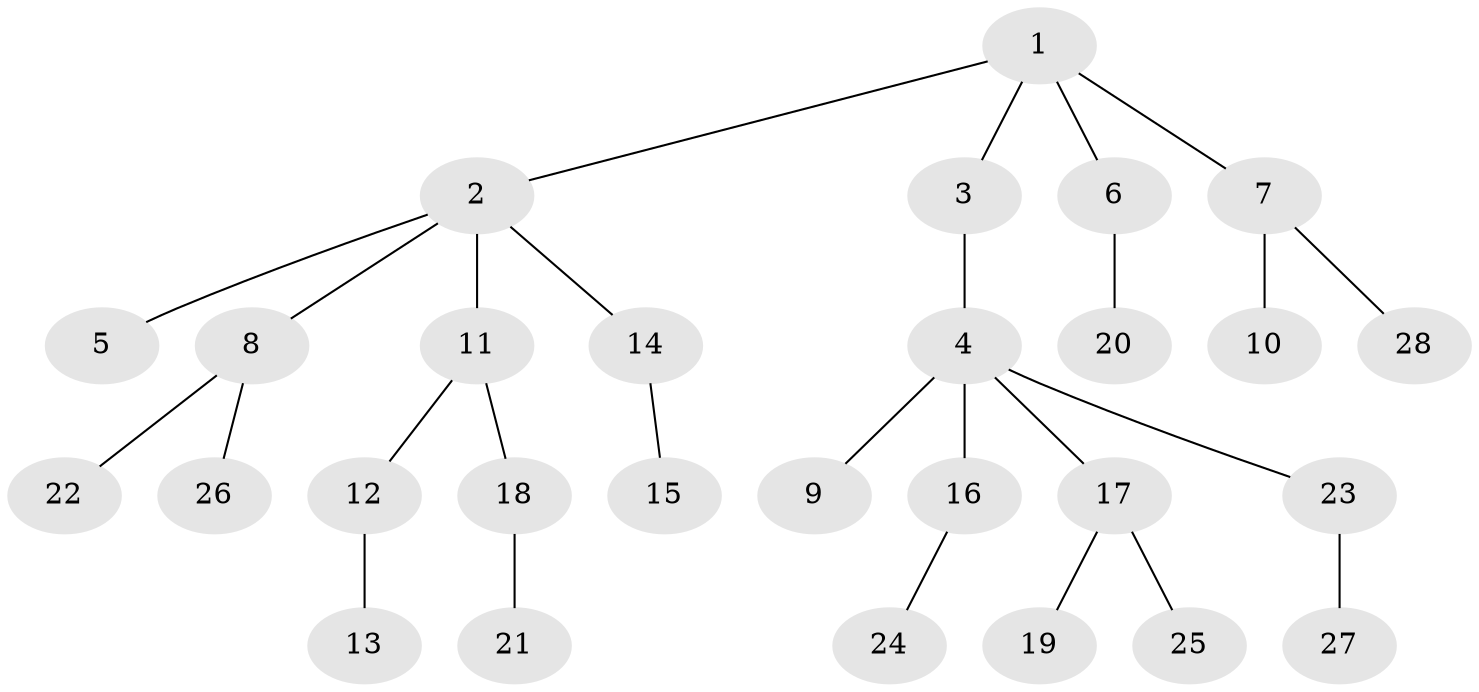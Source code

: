 // original degree distribution, {5: 0.03571428571428571, 2: 0.26785714285714285, 6: 0.017857142857142856, 4: 0.07142857142857142, 1: 0.48214285714285715, 3: 0.125}
// Generated by graph-tools (version 1.1) at 2025/36/03/09/25 02:36:42]
// undirected, 28 vertices, 27 edges
graph export_dot {
graph [start="1"]
  node [color=gray90,style=filled];
  1;
  2;
  3;
  4;
  5;
  6;
  7;
  8;
  9;
  10;
  11;
  12;
  13;
  14;
  15;
  16;
  17;
  18;
  19;
  20;
  21;
  22;
  23;
  24;
  25;
  26;
  27;
  28;
  1 -- 2 [weight=1.0];
  1 -- 3 [weight=1.0];
  1 -- 6 [weight=1.0];
  1 -- 7 [weight=1.0];
  2 -- 5 [weight=1.0];
  2 -- 8 [weight=1.0];
  2 -- 11 [weight=1.0];
  2 -- 14 [weight=1.0];
  3 -- 4 [weight=1.0];
  4 -- 9 [weight=1.0];
  4 -- 16 [weight=1.0];
  4 -- 17 [weight=1.0];
  4 -- 23 [weight=1.0];
  6 -- 20 [weight=1.0];
  7 -- 10 [weight=1.0];
  7 -- 28 [weight=1.0];
  8 -- 22 [weight=1.0];
  8 -- 26 [weight=1.0];
  11 -- 12 [weight=1.0];
  11 -- 18 [weight=1.0];
  12 -- 13 [weight=1.0];
  14 -- 15 [weight=1.0];
  16 -- 24 [weight=1.0];
  17 -- 19 [weight=1.0];
  17 -- 25 [weight=1.0];
  18 -- 21 [weight=1.0];
  23 -- 27 [weight=1.0];
}
